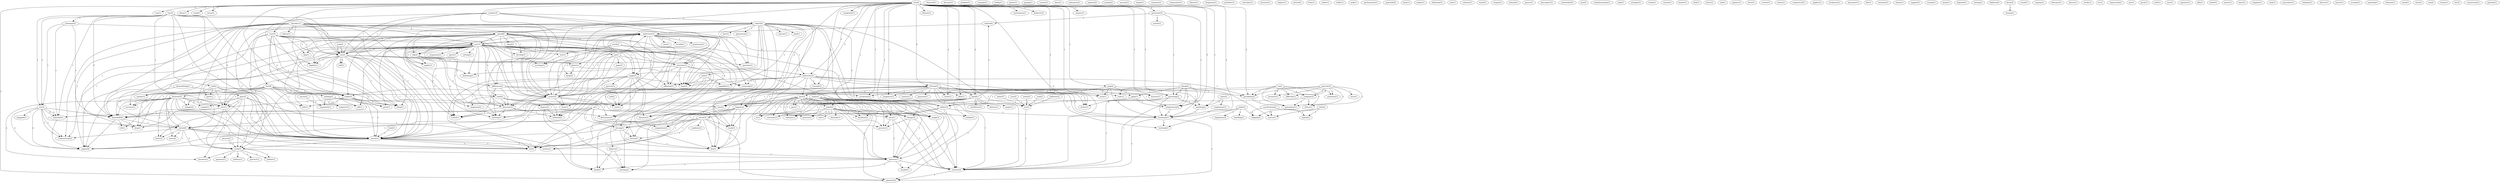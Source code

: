 digraph G {
  tire [ label="tire(9)" ];
  pavement [ label="pavement(3)" ];
  case [ label="case(1)" ];
  race [ label="race(3)" ];
  shear [ label="shear(1)" ];
  tread [ label="tread(1)" ];
  sense [ label="sense(1)" ];
  behaviour [ label="behaviour(2)" ];
  liquid [ label="liquid(1)" ];
  grip [ label="grip(2)" ];
  friction [ label="friction(5)" ];
  obey [ label="obey(1)" ];
  brake [ label="brake(5)" ];
  part [ label="part(3)" ];
  complexity [ label="complexity(1)" ];
  happen [ label="happen(2)" ];
  term [ label="term(1)" ];
  accelerate [ label="accelerate(2)" ];
  dragsters [ label="dragsters(1)" ];
  corner [ label="corner(1)" ];
  stone [ label="stone(1)" ];
  domain [ label="domain(1)" ];
  change [ label="change(3)" ];
  possibility [ label="possibility(2)" ];
  stresses [ label="stresses(1)" ];
  concept [ label="concept(1)" ];
  mechanism [ label="mechanism(1)" ];
  behavior [ label="behavior(1)" ];
  operating [ label="operating(3)" ];
  corner [ label="corner(5)" ];
  anything [ label="anything(2)" ];
  rubber [ label="rubber(3)" ];
  require [ label="require(1)" ];
  hotter [ label="hotter(1)" ];
  temperature [ label="temperature(4)" ];
  freshman [ label="freshman(1)" ];
  traction [ label="traction(3)" ];
  equation [ label="equation(2)" ];
  chemical [ label="chemical(1)" ];
  decision [ label="decision(1)" ];
  extent [ label="extent(1)" ];
  vehicle [ label="vehicle(4)" ];
  throttle [ label="throttle(11)" ];
  speed [ label="speed(8)" ];
  car [ label="car(13)" ];
  oversteer [ label="oversteer(1)" ];
  increase [ label="increase(1)" ];
  revs [ label="revs(1)" ];
  downshift [ label="downshift(6)" ];
  thing [ label="thing(1)" ];
  clutch [ label="clutch(6)" ];
  transmission [ label="transmission(2)" ];
  match [ label="match(3)" ];
  induce [ label="induce(1)" ];
  fishtailing [ label="fishtailing(1)" ];
  engine [ label="engine(4)" ];
  match [ label="match(1)" ];
  drop [ label="drop(1)" ];
  problem [ label="problem(1)" ];
  example [ label="example(1)" ];
  buddy [ label="buddy(1)" ];
  balltown [ label="balltown(2)" ];
  rec [ label="rec(3)" ];
  power [ label="power(1)" ];
  garage [ label="garage(1)" ];
  causes [ label="causes(1)" ];
  number [ label="number(3)" ];
  radar [ label="radar(20)" ];
  use [ label="use(4)" ];
  question [ label="question(1)" ];
  use [ label="use(2)" ];
  legality [ label="legality(1)" ];
  photo [ label="photo(1)" ];
  bmw [ label="bmw(1)" ];
  substance [ label="substance(1)" ];
  work [ label="work(1)" ];
  unit [ label="unit(2)" ];
  give [ label="give(1)" ];
  capability [ label="capability(1)" ];
  usage [ label="usage(3)" ];
  limit [ label="limit(3)" ];
  generation [ label="generation(1)" ];
  ct [ label="ct(1)" ];
  track [ label="track(3)" ];
  system [ label="system(1)" ];
  detector [ label="detector(7)" ];
  determines [ label="determines(1)" ];
  work [ label="work(3)" ];
  violation [ label="violation(2)" ];
  don [ label="don(1)" ];
  kind [ label="kind(1)" ];
  band [ label="band(3)" ];
  handle [ label="handle(1)" ];
  keep [ label="keep(2)" ];
  warning [ label="warning(1)" ];
  analysis [ label="analysis(2)" ];
  canada [ label="canada(2)" ];
  wheel [ label="wheel(1)" ];
  slip [ label="slip(4)" ];
  angles [ label="angles(1)" ];
  difference [ label="difference(2)" ];
  develop [ label="develop(1)" ];
  angle [ label="angle(5)" ];
  computer [ label="computer(1)" ];
  direction [ label="direction(3)" ];
  travel [ label="travel(1)" ];
  distance [ label="distance(1)" ];
  steering [ label="steering(1)" ];
  foot [ label="foot(8)" ];
  skip [ label="skip(1)" ];
  roll [ label="roll(1)" ];
  pitch [ label="pitch(1)" ];
  declutch [ label="declutch(3)" ];
  nothing [ label="nothing(3)" ];
  side [ label="side(1)" ];
  assume [ label="assume(1)" ];
  target [ label="target(1)" ];
  understeer [ label="understeer(3)" ];
  production [ label="production(1)" ];
  adhesion [ label="adhesion(1)" ];
  won [ label="won(1)" ];
  trouble [ label="trouble(1)" ];
  cornering [ label="cornering(1)" ];
  turn [ label="turn(1)" ];
  response [ label="response(1)" ];
  corporation [ label="corporation(1)" ];
  porsche [ label="porsche(5)" ];
  turin [ label="turin(1)" ];
  company [ label="company(3)" ];
  time [ label="time(2)" ];
  confusion [ label="confusion(1)" ];
  future [ label="future(1)" ];
  speculation [ label="speculation(1)" ];
  difficulty [ label="difficulty(1)" ];
  business [ label="business(1)" ];
  downshifting [ label="downshifting(1)" ];
  gear [ label="gear(3)" ];
  follows [ label="follows(1)" ];
  frequency [ label="frequency(1)" ];
  sport [ label="sport(1)" ];
  go [ label="go(2)" ];
  goes [ label="goes(1)" ];
  setting [ label="setting(1)" ];
  camber [ label="camber(1)" ];
  road [ label="road(3)" ];
  test [ label="test(1)" ];
  steer [ label="steer(1)" ];
  magazine [ label="magazine(2)" ];
  envelope [ label="envelope(1)" ];
  understeer [ label="understeer(1)" ];
  driving [ label="driving(1)" ];
  suspension [ label="suspension(1)" ];
  property [ label="property(1)" ];
  practice [ label="practice(1)" ];
  becomes [ label="becomes(1)" ];
  military [ label="military(1)" ];
  radiate [ label="radiate(1)" ];
  prohibits [ label="prohibits(1)" ];
  smoother [ label="smoother(1)" ];
  function [ label="function(1)" ];
  subject [ label="subject(1)" ];
  article [ label="article(2)" ];
  york [ label="york(2)" ];
  form [ label="form(1)" ];
  colder [ label="colder(1)" ];
  traffic [ label="traffic(1)" ];
  audi [ label="audi(1)" ];
  performance [ label="performance(1)" ];
  gearshift [ label="gearshift(2)" ];
  hasn [ label="hasn(1)" ];
  page [ label="page(2)" ];
  value [ label="value(2)" ];
  comparison [ label="comparison(1)" ];
  makes [ label="makes(1)" ];
  lombarda [ label="lombarda(1)" ];
  semblance [ label="semblance(1)" ];
  deform [ label="deform(1)" ];
  magic [ label="magic(1)" ];
  solidity [ label="solidity(1)" ];
  surface [ label="surface(1)" ];
  textbook [ label="textbook(1)" ];
  toe [ label="toe(3)" ];
  end [ label="end(2)" ];
  rev [ label="rev(1)" ];
  technique [ label="technique(2)" ];
  rev [ label="rev(3)" ];
  matched [ label="matched(1)" ];
  generate [ label="generate(1)" ];
  contact [ label="contact(1)" ];
  none [ label="none(1)" ];
  apply [ label="apply(1)" ];
  clue [ label="clue(1)" ];
  rotation [ label="rotation(1)" ];
  stand [ label="stand(1)" ];
  sounds [ label="sounds(1)" ];
  engage [ label="engage(2)" ];
  lever [ label="lever(2)" ];
  lot [ label="lot(2)" ];
  lift [ label="lift(1)" ];
  move [ label="move(2)" ];
  virgina [ label="virgina(1)" ];
  answer [ label="answer(2)" ];
  edward [ label="edward(1)" ];
  passes [ label="passes(1)" ];
  descriptive [ label="descriptive(1)" ];
  automobile [ label="automobile(3)" ];
  rpw [ label="rpw(2)" ];
  misinformation [ label="misinformation(1)" ];
  asked [ label="asked(3)" ];
  contains [ label="contains(1)" ];
  pair [ label="pair(1)" ];
  facilitate [ label="facilitate(1)" ];
  misc [ label="misc(1)" ];
  consumer [ label="consumer(1)" ];
  permits [ label="permits(1)" ];
  interest [ label="interest(1)" ];
  re [ label="re(1)" ];
  competition [ label="competition(1)" ];
  driver [ label="driver(5)" ];
  mph [ label="mph(1)" ];
  stopwatch [ label="stopwatch(1)" ];
  vw [ label="vw(2)" ];
  ball [ label="ball(1)" ];
  street [ label="street(3)" ];
  name [ label="name(2)" ];
  aeroplan [ label="aeroplan(1)" ];
  net [ label="net(1)" ];
  abounds [ label="abounds(1)" ];
  acceleration [ label="acceleration(2)" ];
  slalom [ label="slalom(2)" ];
  source [ label="source(1)" ];
  skidpad [ label="skidpad(3)" ];
  werke [ label="werke(1)" ];
  engaged [ label="engaged(1)" ];
  mile [ label="mile(2)" ];
  reason [ label="reason(1)" ];
  picture [ label="picture(1)" ];
  believe [ label="believe(1)" ];
  humor [ label="humor(1)" ];
  deal [ label="deal(1)" ];
  latter [ label="latter(1)" ];
  cabot [ label="cabot(2)" ];
  tool [ label="tool(1)" ];
  quebec [ label="quebec(1)" ];
  drive [ label="drive(1)" ];
  societa [ label="societa(1)" ];
  owner [ label="owner(1)" ];
  connecticut [ label="connecticut(1)" ];
  applies [ label="applies(1)" ];
  stickiness [ label="stickiness(1)" ];
  com [ label="com(2)" ];
  stock [ label="stock(2)" ];
  misnomer [ label="misnomer(1)" ];
  detail [ label="detail(2)" ];
  condition [ label="condition(1)" ];
  fiat [ label="fiat(1)" ];
  variation [ label="variation(1)" ];
  claims [ label="claims(1)" ];
  suggest [ label="suggest(1)" ];
  degree [ label="degree(2)" ];
  europe [ label="europe(1)" ];
  beam [ label="beam(1)" ];
  depends [ label="depends(1)" ];
  testing [ label="testing(1)" ];
  fabbrica [ label="fabbrica(2)" ];
  welty [ label="welty(4)" ];
  know [ label="know(2)" ];
  buying [ label="buying(1)" ];
  result [ label="result(1)" ];
  virginia [ label="virginia(1)" ];
  february [ label="february(1)" ];
  advice [ label="advice(1)" ];
  cma [ label="cma(2)" ];
  heel [ label="heel(3)" ];
  works [ label="works(1)" ];
  vascar [ label="vascar(2)" ];
  fcc [ label="fcc(1)" ];
  bayerische [ label="bayerische(1)" ];
  put [ label="put(1)" ];
  piech [ label="piech(1)" ];
  shift [ label="shift(1)" ];
  auto [ label="auto(1)" ];
  tell [ label="tell(2)" ];
  operator [ label="operator(1)" ];
  alfa [ label="alfa(1)" ];
  island [ label="island(1)" ];
  make [ label="make(3)" ];
  legislation [ label="legislation(2)" ];
  handling [ label="handling(1)" ];
  motor [ label="motor(1)" ];
  learn [ label="learn(1)" ];
  airplane [ label="airplane(1)" ];
  saab [ label="saab(1)" ];
  procedure [ label="procedure(1)" ];
  columbia [ label="columbia(1)" ];
  district [ label="district(1)" ];
  prince [ label="prince(1)" ];
  svenska [ label="svenska(1)" ];
  manitoba [ label="manitoba(1)" ];
  element [ label="element(1)" ];
  mind [ label="mind(1)" ];
  note [ label="note(2)" ];
  usa [ label="usa(2)" ];
  torino [ label="torino(1)" ];
  list [ label="list(2)" ];
  commission [ label="commission(1)" ];
  gearbox [ label="gearbox(1)" ];
  tire -> pavement [ label="2" ];
  tire -> case [ label="2" ];
  tire -> race [ label="1" ];
  tire -> shear [ label="1" ];
  tire -> tread [ label="2" ];
  tire -> sense [ label="1" ];
  tire -> behaviour [ label="2" ];
  tire -> liquid [ label="2" ];
  tire -> grip [ label="1" ];
  tire -> friction [ label="4" ];
  tire -> obey [ label="1" ];
  tire -> brake [ label="1" ];
  tire -> part [ label="2" ];
  tire -> complexity [ label="1" ];
  tire -> happen [ label="2" ];
  tire -> term [ label="1" ];
  tire -> accelerate [ label="1" ];
  tire -> dragsters [ label="1" ];
  tire -> corner [ label="1" ];
  tire -> stone [ label="2" ];
  tire -> domain [ label="1" ];
  tire -> change [ label="1" ];
  tire -> possibility [ label="2" ];
  tire -> stresses [ label="1" ];
  tire -> concept [ label="2" ];
  tire -> mechanism [ label="1" ];
  tire -> behavior [ label="1" ];
  tire -> operating [ label="5" ];
  tire -> corner [ label="1" ];
  tire -> anything [ label="1" ];
  tire -> rubber [ label="1" ];
  tire -> require [ label="1" ];
  tire -> hotter [ label="2" ];
  tire -> temperature [ label="5" ];
  tire -> freshman [ label="2" ];
  tire -> traction [ label="4" ];
  tire -> equation [ label="1" ];
  pavement -> extent [ label="1" ];
  pavement -> vehicle [ label="1" ];
  pavement -> operating [ label="1" ];
  pavement -> temperature [ label="1" ];
  throttle -> speed [ label="2" ];
  throttle -> car [ label="1" ];
  throttle -> oversteer [ label="3" ];
  throttle -> increase [ label="1" ];
  throttle -> revs [ label="2" ];
  throttle -> corner [ label="1" ];
  throttle -> downshift [ label="1" ];
  throttle -> thing [ label="1" ];
  throttle -> clutch [ label="1" ];
  throttle -> transmission [ label="1" ];
  throttle -> match [ label="1" ];
  throttle -> corner [ label="1" ];
  throttle -> induce [ label="1" ];
  throttle -> fishtailing [ label="1" ];
  throttle -> engine [ label="1" ];
  throttle -> match [ label="1" ];
  throttle -> drop [ label="1" ];
  balltown -> rec [ label="1" ];
  number -> radar [ label="1" ];
  number -> use [ label="1" ];
  number -> question [ label="1" ];
  number -> use [ label="1" ];
  number -> legality [ label="1" ];
  number -> photo [ label="1" ];
  radar -> speed [ label="2" ];
  radar -> work [ label="2" ];
  radar -> unit [ label="4" ];
  radar -> give [ label="3" ];
  radar -> capability [ label="3" ];
  radar -> use [ label="1" ];
  radar -> usage [ label="3" ];
  radar -> limit [ label="1" ];
  radar -> question [ label="1" ];
  radar -> generation [ label="1" ];
  radar -> ct [ label="3" ];
  radar -> use [ label="1" ];
  radar -> track [ label="1" ];
  radar -> system [ label="1" ];
  radar -> detector [ label="9" ];
  radar -> legality [ label="1" ];
  radar -> determines [ label="1" ];
  radar -> work [ label="2" ];
  radar -> traction [ label="3" ];
  radar -> violation [ label="1" ];
  radar -> don [ label="1" ];
  radar -> kind [ label="1" ];
  radar -> band [ label="3" ];
  radar -> handle [ label="1" ];
  radar -> keep [ label="1" ];
  radar -> warning [ label="3" ];
  speed -> wheel [ label="1" ];
  speed -> car [ label="1" ];
  speed -> slip [ label="1" ];
  speed -> angles [ label="1" ];
  speed -> difference [ label="1" ];
  speed -> develop [ label="1" ];
  speed -> angle [ label="1" ];
  speed -> limit [ label="1" ];
  speed -> computer [ label="1" ];
  speed -> direction [ label="1" ];
  speed -> travel [ label="1" ];
  speed -> distance [ label="1" ];
  speed -> steering [ label="1" ];
  speed -> track [ label="1" ];
  speed -> transmission [ label="1" ];
  speed -> engine [ label="1" ];
  speed -> don [ label="1" ];
  race -> foot [ label="1" ];
  race -> car [ label="2" ];
  race -> brake [ label="2" ];
  race -> use [ label="1" ];
  race -> corner [ label="1" ];
  race -> thing [ label="1" ];
  race -> use [ label="1" ];
  race -> clutch [ label="1" ];
  race -> skip [ label="1" ];
  race -> roll [ label="1" ];
  race -> corner [ label="1" ];
  race -> pitch [ label="1" ];
  foot -> brake [ label="5" ];
  foot -> declutch [ label="2" ];
  foot -> increase [ label="1" ];
  foot -> nothing [ label="2" ];
  foot -> revs [ label="2" ];
  foot -> side [ label="1" ];
  foot -> downshift [ label="1" ];
  foot -> thing [ label="2" ];
  foot -> match [ label="1" ];
  foot -> match [ label="1" ];
  foot -> drop [ label="1" ];
  understeer -> car [ label="1" ];
  understeer -> production [ label="1" ];
  understeer -> slip [ label="1" ];
  understeer -> oversteer [ label="3" ];
  understeer -> behaviour [ label="1" ];
  understeer -> adhesion [ label="1" ];
  understeer -> won [ label="1" ];
  understeer -> angle [ label="1" ];
  understeer -> limit [ label="1" ];
  understeer -> corner [ label="1" ];
  understeer -> trouble [ label="1" ];
  understeer -> corner [ label="1" ];
  understeer -> cornering [ label="1" ];
  understeer -> turn [ label="1" ];
  porsche -> turin [ label="1" ];
  porsche -> company [ label="3" ];
  porsche -> time [ label="1" ];
  porsche -> confusion [ label="1" ];
  porsche -> future [ label="1" ];
  porsche -> possibility [ label="1" ];
  porsche -> speculation [ label="1" ];
  porsche -> difficulty [ label="1" ];
  porsche -> business [ label="1" ];
  downshifting -> gear [ label="1" ];
  downshifting -> engine [ label="1" ];
  car -> slip [ label="3" ];
  car -> sport [ label="1" ];
  car -> go [ label="1" ];
  car -> oversteer [ label="1" ];
  car -> angles [ label="3" ];
  car -> adhesion [ label="1" ];
  car -> difference [ label="3" ];
  car -> brake [ label="1" ];
  car -> develop [ label="3" ];
  car -> goes [ label="1" ];
  car -> use [ label="1" ];
  car -> angle [ label="3" ];
  car -> limit [ label="1" ];
  car -> setting [ label="1" ];
  car -> corner [ label="1" ];
  car -> camber [ label="1" ];
  car -> road [ label="1" ];
  car -> direction [ label="3" ];
  car -> thing [ label="1" ];
  car -> use [ label="1" ];
  car -> test [ label="2" ];
  car -> travel [ label="3" ];
  car -> clutch [ label="1" ];
  car -> steer [ label="1" ];
  car -> magazine [ label="1" ];
  car -> envelope [ label="2" ];
  car -> steering [ label="3" ];
  car -> skip [ label="1" ];
  car -> roll [ label="1" ];
  car -> corner [ label="1" ];
  car -> fishtailing [ label="1" ];
  car -> cornering [ label="1" ];
  car -> understeer [ label="1" ];
  car -> driving [ label="1" ];
  car -> pitch [ label="1" ];
  car -> turn [ label="1" ];
  car -> suspension [ label="1" ];
  work -> property [ label="1" ];
  work -> practice [ label="1" ];
  work -> becomes [ label="1" ];
  work -> military [ label="1" ];
  work -> detector [ label="1" ];
  work -> radiate [ label="1" ];
  york -> use [ label="1" ];
  york -> use [ label="1" ];
  slip -> angles [ label="2" ];
  slip -> difference [ label="2" ];
  slip -> direction [ label="2" ];
  slip -> travel [ label="2" ];
  slip -> steering [ label="2" ];
  unit -> capability [ label="1" ];
  unit -> limit [ label="1" ];
  unit -> determines [ label="1" ];
  unit -> violation [ label="1" ];
  go -> oversteer [ label="1" ];
  go -> page [ label="1" ];
  go -> corner [ label="1" ];
  go -> steer [ label="1" ];
  go -> corner [ label="1" ];
  go -> understeer [ label="1" ];
  go -> turn [ label="1" ];
  value -> comparison [ label="1" ];
  value -> anything [ label="1" ];
  oversteer -> behaviour [ label="1" ];
  oversteer -> adhesion [ label="1" ];
  oversteer -> angle [ label="1" ];
  oversteer -> limit [ label="1" ];
  oversteer -> fishtailing [ label="1" ];
  oversteer -> cornering [ label="1" ];
  behaviour -> adhesion [ label="1" ];
  behaviour -> liquid [ label="1" ];
  behaviour -> friction [ label="1" ];
  behaviour -> part [ label="1" ];
  behaviour -> happen [ label="1" ];
  behaviour -> limit [ label="1" ];
  behaviour -> possibility [ label="1" ];
  behaviour -> concept [ label="1" ];
  behaviour -> cornering [ label="1" ];
  behaviour -> hotter [ label="1" ];
  liquid -> semblance [ label="1" ];
  liquid -> deform [ label="1" ];
  liquid -> happen [ label="1" ];
  liquid -> magic [ label="1" ];
  liquid -> vehicle [ label="1" ];
  liquid -> match [ label="1" ];
  liquid -> match [ label="1" ];
  liquid -> solidity [ label="1" ];
  liquid -> surface [ label="1" ];
  difference -> accelerate [ label="1" ];
  difference -> direction [ label="1" ];
  difference -> travel [ label="1" ];
  difference -> steering [ label="1" ];
  difference -> freshman [ label="1" ];
  difference -> textbook [ label="1" ];
  toe -> brake [ label="1" ];
  toe -> end [ label="1" ];
  toe -> use [ label="1" ];
  toe -> rev [ label="1" ];
  toe -> technique [ label="1" ];
  toe -> revs [ label="1" ];
  toe -> downshift [ label="2" ];
  toe -> use [ label="1" ];
  toe -> rev [ label="1" ];
  toe -> matched [ label="1" ];
  toe -> match [ label="1" ];
  toe -> match [ label="1" ];
  grip -> term [ label="1" ];
  grip -> stresses [ label="1" ];
  grip -> anything [ label="1" ];
  grip -> rubber [ label="1" ];
  grip -> freshman [ label="1" ];
  friction -> obey [ label="1" ];
  friction -> brake [ label="1" ];
  friction -> part [ label="1" ];
  friction -> happen [ label="1" ];
  friction -> term [ label="1" ];
  friction -> accelerate [ label="1" ];
  friction -> generate [ label="1" ];
  friction -> dragsters [ label="1" ];
  friction -> corner [ label="1" ];
  friction -> stone [ label="1" ];
  friction -> possibility [ label="1" ];
  friction -> contact [ label="1" ];
  friction -> none [ label="1" ];
  friction -> operating [ label="1" ];
  friction -> corner [ label="1" ];
  friction -> apply [ label="2" ];
  friction -> hotter [ label="1" ];
  friction -> temperature [ label="1" ];
  friction -> freshman [ label="3" ];
  friction -> traction [ label="1" ];
  friction -> equation [ label="1" ];
  gear -> sounds [ label="1" ];
  gear -> becomes [ label="1" ];
  gear -> engage [ label="1" ];
  gear -> revs [ label="1" ];
  gear -> lever [ label="1" ];
  gear -> match [ label="1" ];
  gear -> work [ label="1" ];
  gear -> match [ label="1" ];
  gear -> lot [ label="1" ];
  brake -> revs [ label="1" ];
  brake -> side [ label="1" ];
  brake -> downshift [ label="1" ];
  brake -> thing [ label="1" ];
  brake -> match [ label="1" ];
  brake -> match [ label="1" ];
  declutch -> sounds [ label="2" ];
  declutch -> increase [ label="1" ];
  declutch -> becomes [ label="2" ];
  declutch -> engage [ label="2" ];
  declutch -> revs [ label="3" ];
  declutch -> lift [ label="1" ];
  declutch -> clutch [ label="2" ];
  declutch -> lever [ label="2" ];
  declutch -> match [ label="2" ];
  declutch -> move [ label="2" ];
  declutch -> work [ label="2" ];
  declutch -> match [ label="2" ];
  declutch -> drop [ label="1" ];
  declutch -> lot [ label="2" ];
  answer -> work [ label="1" ];
  part -> happen [ label="1" ];
  part -> asked [ label="1" ];
  part -> contains [ label="1" ];
  part -> pair [ label="1" ];
  part -> usage [ label="1" ];
  part -> ct [ label="1" ];
  part -> change [ label="1" ];
  part -> facilitate [ label="1" ];
  part -> misc [ label="1" ];
  part -> consumer [ label="1" ];
  part -> detector [ label="1" ];
  part -> permits [ label="1" ];
  part -> interest [ label="1" ];
  part -> traction [ label="1" ];
  part -> equation [ label="1" ];
  end -> goes [ label="1" ];
  end -> revs [ label="1" ];
  end -> downshift [ label="1" ];
  end -> camber [ label="1" ];
  end -> road [ label="1" ];
  end -> match [ label="1" ];
  end -> match [ label="1" ];
  re -> downshift [ label="1" ];
  re -> clutch [ label="1" ];
  re -> track [ label="1" ];
  re -> matched [ label="1" ];
  re -> engine [ label="1" ];
  re -> competition [ label="1" ];
  re -> driving [ label="1" ];
  re -> driver [ label="1" ];
  re -> don [ label="1" ];
  re -> lot [ label="1" ];
  nothing -> computer [ label="1" ];
  nothing -> time [ label="1" ];
  nothing -> distance [ label="1" ];
  nothing -> roll [ label="1" ];
  nothing -> stopwatch [ label="1" ];
  nothing -> pitch [ label="1" ];
  vw -> company [ label="1" ];
  vw -> time [ label="1" ];
  vw -> confusion [ label="1" ];
  vw -> future [ label="1" ];
  vw -> possibility [ label="1" ];
  vw -> speculation [ label="1" ];
  vw -> difficulty [ label="1" ];
  vw -> business [ label="1" ];
  use -> revs [ label="1" ];
  use -> question [ label="1" ];
  use -> side [ label="1" ];
  use -> downshift [ label="1" ];
  use -> thing [ label="1" ];
  use -> legality [ label="1" ];
  use -> match [ label="1" ];
  use -> photo [ label="1" ];
  use -> match [ label="1" ];
  use -> ball [ label="1" ];
  happen -> street [ label="1" ];
  happen -> track [ label="1" ];
  happen -> competition [ label="1" ];
  happen -> driving [ label="1" ];
  happen -> driver [ label="1" ];
  happen -> don [ label="1" ];
  happen -> lot [ label="1" ];
  name -> asked [ label="1" ];
  name -> contains [ label="1" ];
  name -> pair [ label="1" ];
  name -> usage [ label="1" ];
  name -> ct [ label="1" ];
  name -> change [ label="1" ];
  name -> facilitate [ label="1" ];
  name -> misc [ label="1" ];
  name -> consumer [ label="1" ];
  name -> detector [ label="1" ];
  name -> permits [ label="1" ];
  name -> interest [ label="1" ];
  name -> rec [ label="1" ];
  name -> traction [ label="1" ];
  asked -> contains [ label="3" ];
  asked -> usage [ label="3" ];
  asked -> ct [ label="3" ];
  asked -> change [ label="3" ];
  asked -> facilitate [ label="3" ];
  asked -> misc [ label="3" ];
  asked -> consumer [ label="3" ];
  asked -> detector [ label="3" ];
  asked -> net [ label="1" ];
  asked -> permits [ label="3" ];
  asked -> interest [ label="3" ];
  asked -> traction [ label="3" ];
  asked -> abounds [ label="1" ];
  acceleration -> slalom [ label="1" ];
  acceleration -> source [ label="1" ];
  acceleration -> skidpad [ label="1" ];
  rev -> engaged [ label="1" ];
  rev -> downshift [ label="3" ];
  rev -> clutch [ label="2" ];
  rev -> matched [ label="3" ];
  rev -> transmission [ label="1" ];
  rev -> engine [ label="2" ];
  mile -> slalom [ label="1" ];
  mile -> source [ label="1" ];
  mile -> skidpad [ label="1" ];
  angle -> limit [ label="1" ];
  angle -> picture [ label="1" ];
  angle -> direction [ label="2" ];
  angle -> travel [ label="1" ];
  angle -> believe [ label="1" ];
  angle -> steering [ label="1" ];
  angle -> detector [ label="1" ];
  angle -> determines [ label="1" ];
  angle -> violation [ label="1" ];
  angle -> band [ label="1" ];
  angle -> warning [ label="1" ];
  technique -> downshift [ label="1" ];
  technique -> rev [ label="1" ];
  technique -> matched [ label="1" ];
  technique -> understeer [ label="1" ];
  usage -> traction [ label="1" ];
  revs -> downshift [ label="1" ];
  revs -> work [ label="1" ];
  revs -> drop [ label="1" ];
  revs -> lot [ label="1" ];
  company -> time [ label="1" ];
  company -> future [ label="1" ];
  company -> speculation [ label="1" ];
  cabot -> rec [ label="1" ];
  corner -> direction [ label="1" ];
  corner -> travel [ label="1" ];
  corner -> steer [ label="2" ];
  corner -> steering [ label="1" ];
  corner -> understeer [ label="2" ];
  corner -> turn [ label="2" ];
  time -> distance [ label="1" ];
  downshift -> lift [ label="1" ];
  downshift -> clutch [ label="1" ];
  downshift -> engine [ label="1" ];
  downshift -> drop [ label="1" ];
  com -> rec [ label="1" ];
  stock -> change [ label="1" ];
  stock -> test [ label="1" ];
  stock -> envelope [ label="1" ];
  stock -> rubber [ label="1" ];
  detail -> source [ label="1" ];
  detail -> none [ label="1" ];
  detail -> operating [ label="1" ];
  detail -> apply [ label="1" ];
  detail -> temperature [ label="1" ];
  detail -> freshman [ label="1" ];
  detail -> traction [ label="1" ];
  change -> detector [ label="1" ];
  change -> permits [ label="1" ];
  change -> traction [ label="1" ];
  street -> track [ label="1" ];
  street -> competition [ label="1" ];
  street -> condition [ label="1" ];
  street -> driving [ label="1" ];
  street -> equation [ label="1" ];
  street -> driver [ label="1" ];
  street -> don [ label="1" ];
  street -> lot [ label="1" ];
  possibility -> speculation [ label="1" ];
  misc -> detector [ label="1" ];
  misc -> permits [ label="1" ];
  misc -> traction [ label="1" ];
  road -> direction [ label="1" ];
  road -> magazine [ label="1" ];
  road -> determines [ label="1" ];
  road -> degree [ label="1" ];
  road -> violation [ label="1" ];
  direction -> travel [ label="2" ];
  direction -> steering [ label="2" ];
  direction -> determines [ label="1" ];
  direction -> violation [ label="1" ];
  use -> legality [ label="1" ];
  use -> match [ label="1" ];
  use -> photo [ label="1" ];
  use -> match [ label="1" ];
  use -> ball [ label="1" ];
  test -> envelope [ label="1" ];
  clutch -> lever [ label="2" ];
  clutch -> transmission [ label="1" ];
  clutch -> match [ label="2" ];
  clutch -> move [ label="2" ];
  clutch -> engine [ label="1" ];
  clutch -> work [ label="2" ];
  clutch -> match [ label="2" ];
  clutch -> lot [ label="2" ];
  vehicle -> understeer [ label="1" ];
  believe -> detector [ label="1" ];
  believe -> band [ label="1" ];
  believe -> warning [ label="1" ];
  welty -> rec [ label="2" ];
  track -> don [ label="2" ];
  rev -> matched [ label="3" ];
  rev -> transmission [ label="1" ];
  rev -> engine [ label="2" ];
  know -> buying [ label="1" ];
  matched -> engine [ label="1" ];
  detector -> traction [ label="1" ];
  detector -> band [ label="1" ];
  detector -> handle [ label="1" ];
  detector -> warning [ label="1" ];
  match -> engine [ label="1" ];
  match -> work [ label="1" ];
  match -> lot [ label="1" ];
  match -> surface [ label="1" ];
  cma -> rec [ label="1" ];
  heel -> match [ label="1" ];
  photo -> don [ label="1" ];
  photo -> keep [ label="1" ];
  operating -> anything [ label="1" ];
  operating -> rubber [ label="1" ];
  operating -> hotter [ label="2" ];
  operating -> freshman [ label="1" ];
  corner -> understeer [ label="2" ];
  corner -> turn [ label="2" ];
  vascar -> stopwatch [ label="1" ];
  anything -> freshman [ label="1" ];
  understeer -> turn [ label="1" ];
  rubber -> freshman [ label="1" ];
  rubber -> match [ label="1" ];
  rubber -> solidity [ label="1" ];
  rubber -> surface [ label="1" ];
  tell -> turn [ label="1" ];
  driving -> driver [ label="2" ];
  driving -> don [ label="2" ];
  driving -> lot [ label="2" ];
  make -> legislation [ label="1" ];
  make -> freshman [ label="1" ];
  make -> skidpad [ label="1" ];
  make -> textbook [ label="1" ];
  make -> handling [ label="1" ];
  work -> radiate [ label="1" ];
  apply -> temperature [ label="1" ];
  apply -> traction [ label="1" ];
  degree -> violation [ label="1" ];
  degree -> band [ label="1" ];
  degree -> warning [ label="1" ];
  temperature -> freshman [ label="1" ];
  freshman -> traction [ label="1" ];
  freshman -> textbook [ label="1" ];
  freshman -> equation [ label="1" ];
  rec -> traction [ label="1" ];
  traction -> equation [ label="1" ];
  driver -> don [ label="1" ];
  driver -> lot [ label="1" ];
  match -> lot [ label="1" ];
  match -> surface [ label="1" ];
}
